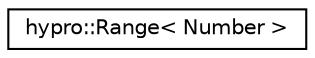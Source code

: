 digraph "Graphical Class Hierarchy"
{
  edge [fontname="Helvetica",fontsize="10",labelfontname="Helvetica",labelfontsize="10"];
  node [fontname="Helvetica",fontsize="10",shape=record];
  rankdir="LR";
  Node0 [label="hypro::Range\< Number \>",height=0.2,width=0.4,color="black", fillcolor="white", style="filled",URL="$classhypro_1_1Range.html"];
}
